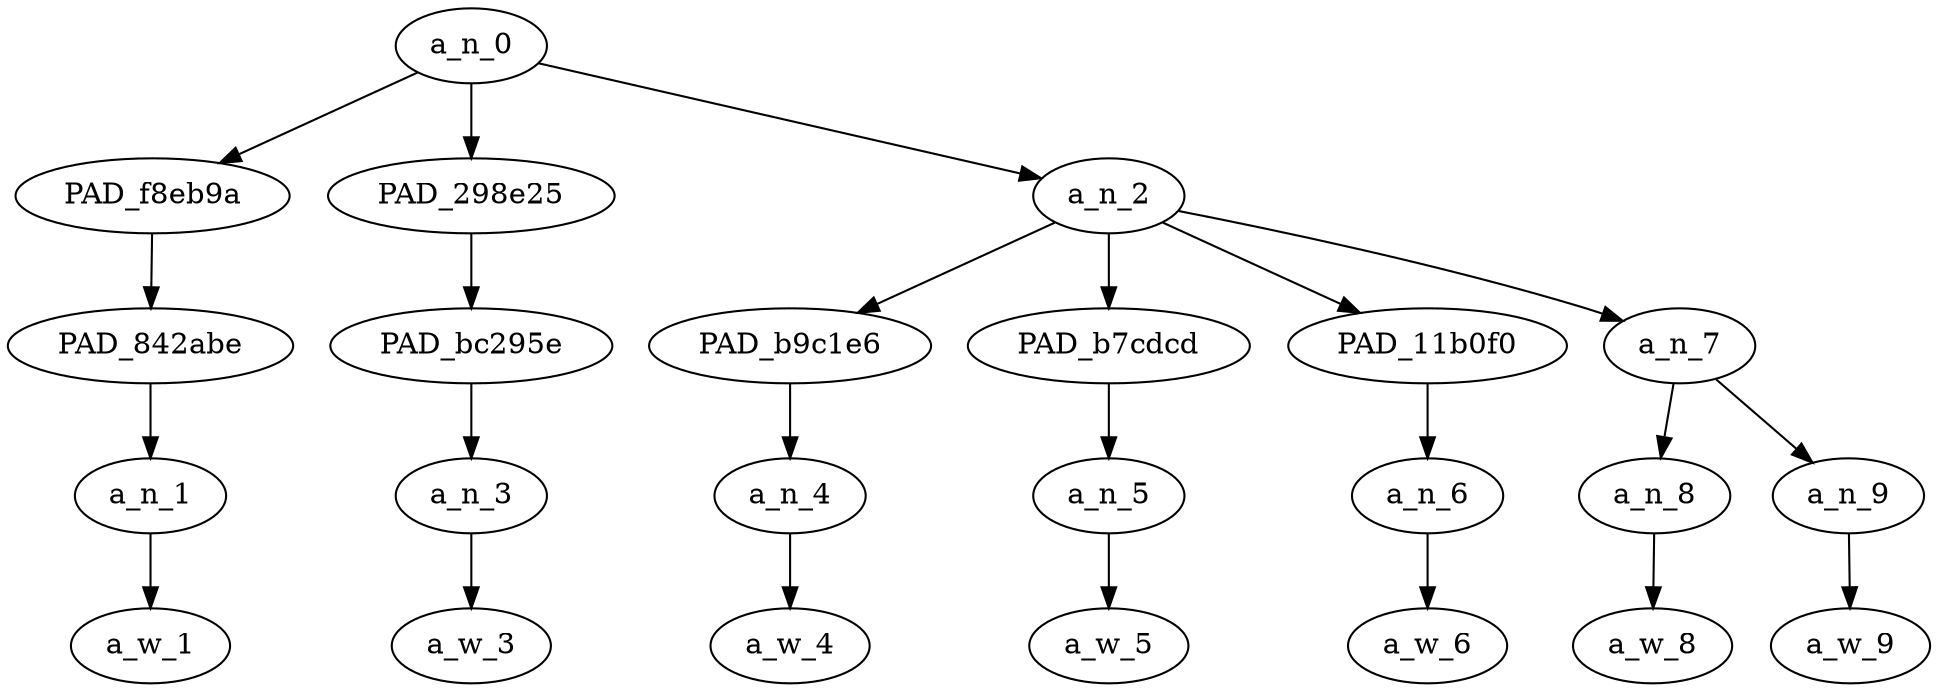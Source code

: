strict digraph "" {
	a_n_0	[div_dir=1,
		index=0,
		level=4,
		pos="2.875,4!",
		text_span="[0, 1, 2, 3, 4, 5, 6]",
		value=0.99999997];
	PAD_f8eb9a	[div_dir=-1,
		index=0,
		level=3,
		pos="0.0,3!",
		text_span="[0]",
		value=0.06727469];
	a_n_0 -> PAD_f8eb9a;
	PAD_298e25	[div_dir=-1,
		index=2,
		level=3,
		pos="6.0,3!",
		text_span="[6]",
		value=0.14204706];
	a_n_0 -> PAD_298e25;
	a_n_2	[div_dir=1,
		index=1,
		level=3,
		pos="2.625,3!",
		text_span="[1, 2, 3, 4, 5]",
		value=0.78863990];
	a_n_0 -> a_n_2;
	PAD_842abe	[div_dir=-1,
		index=0,
		level=2,
		pos="0.0,2!",
		text_span="[0]",
		value=0.06727469];
	PAD_f8eb9a -> PAD_842abe;
	a_n_1	[div_dir=-1,
		index=0,
		level=1,
		pos="0.0,1!",
		text_span="[0]",
		value=0.06727469];
	PAD_842abe -> a_n_1;
	a_w_1	[div_dir=0,
		index=0,
		level=0,
		pos="0,0!",
		text_span="[0]",
		value="<user>"];
	a_n_1 -> a_w_1;
	PAD_bc295e	[div_dir=-1,
		index=5,
		level=2,
		pos="6.0,2!",
		text_span="[6]",
		value=0.14204706];
	PAD_298e25 -> PAD_bc295e;
	a_n_3	[div_dir=-1,
		index=6,
		level=1,
		pos="6.0,1!",
		text_span="[6]",
		value=0.14204706];
	PAD_bc295e -> a_n_3;
	a_w_3	[div_dir=0,
		index=6,
		level=0,
		pos="6,0!",
		text_span="[6]",
		value=😌];
	a_n_3 -> a_w_3;
	PAD_b9c1e6	[div_dir=1,
		index=1,
		level=2,
		pos="1.0,2!",
		text_span="[1]",
		value=0.06576060];
	a_n_2 -> PAD_b9c1e6;
	PAD_b7cdcd	[div_dir=-1,
		index=2,
		level=2,
		pos="2.0,2!",
		text_span="[2]",
		value=0.06184811];
	a_n_2 -> PAD_b7cdcd;
	PAD_11b0f0	[div_dir=1,
		index=3,
		level=2,
		pos="3.0,2!",
		text_span="[3]",
		value=0.10604482];
	a_n_2 -> PAD_11b0f0;
	a_n_7	[div_dir=1,
		index=4,
		level=2,
		pos="4.5,2!",
		text_span="[4, 5]",
		value=0.55287012];
	a_n_2 -> a_n_7;
	a_n_4	[div_dir=1,
		index=1,
		level=1,
		pos="1.0,1!",
		text_span="[1]",
		value=0.06576060];
	PAD_b9c1e6 -> a_n_4;
	a_w_4	[div_dir=0,
		index=1,
		level=0,
		pos="1,0!",
		text_span="[1]",
		value=get];
	a_n_4 -> a_w_4;
	a_n_5	[div_dir=-1,
		index=2,
		level=1,
		pos="2.0,1!",
		text_span="[2]",
		value=0.06184811];
	PAD_b7cdcd -> a_n_5;
	a_w_5	[div_dir=0,
		index=2,
		level=0,
		pos="2,0!",
		text_span="[2]",
		value=well];
	a_n_5 -> a_w_5;
	a_n_6	[div_dir=1,
		index=3,
		level=1,
		pos="3.0,1!",
		text_span="[3]",
		value=0.10604482];
	PAD_11b0f0 -> a_n_6;
	a_w_6	[div_dir=0,
		index=3,
		level=0,
		pos="3,0!",
		text_span="[3]",
		value=soon];
	a_n_6 -> a_w_6;
	a_n_8	[div_dir=1,
		index=4,
		level=1,
		pos="4.0,1!",
		text_span="[4]",
		value=0.26365988];
	a_n_7 -> a_n_8;
	a_n_9	[div_dir=1,
		index=5,
		level=1,
		pos="5.0,1!",
		text_span="[5]",
		value=0.28611188];
	a_n_7 -> a_n_9;
	a_w_8	[div_dir=0,
		index=4,
		level=0,
		pos="4,0!",
		text_span="[4]",
		value=ching];
	a_n_8 -> a_w_8;
	a_w_9	[div_dir=0,
		index=5,
		level=0,
		pos="5,0!",
		text_span="[5]",
		value=chong];
	a_n_9 -> a_w_9;
}
